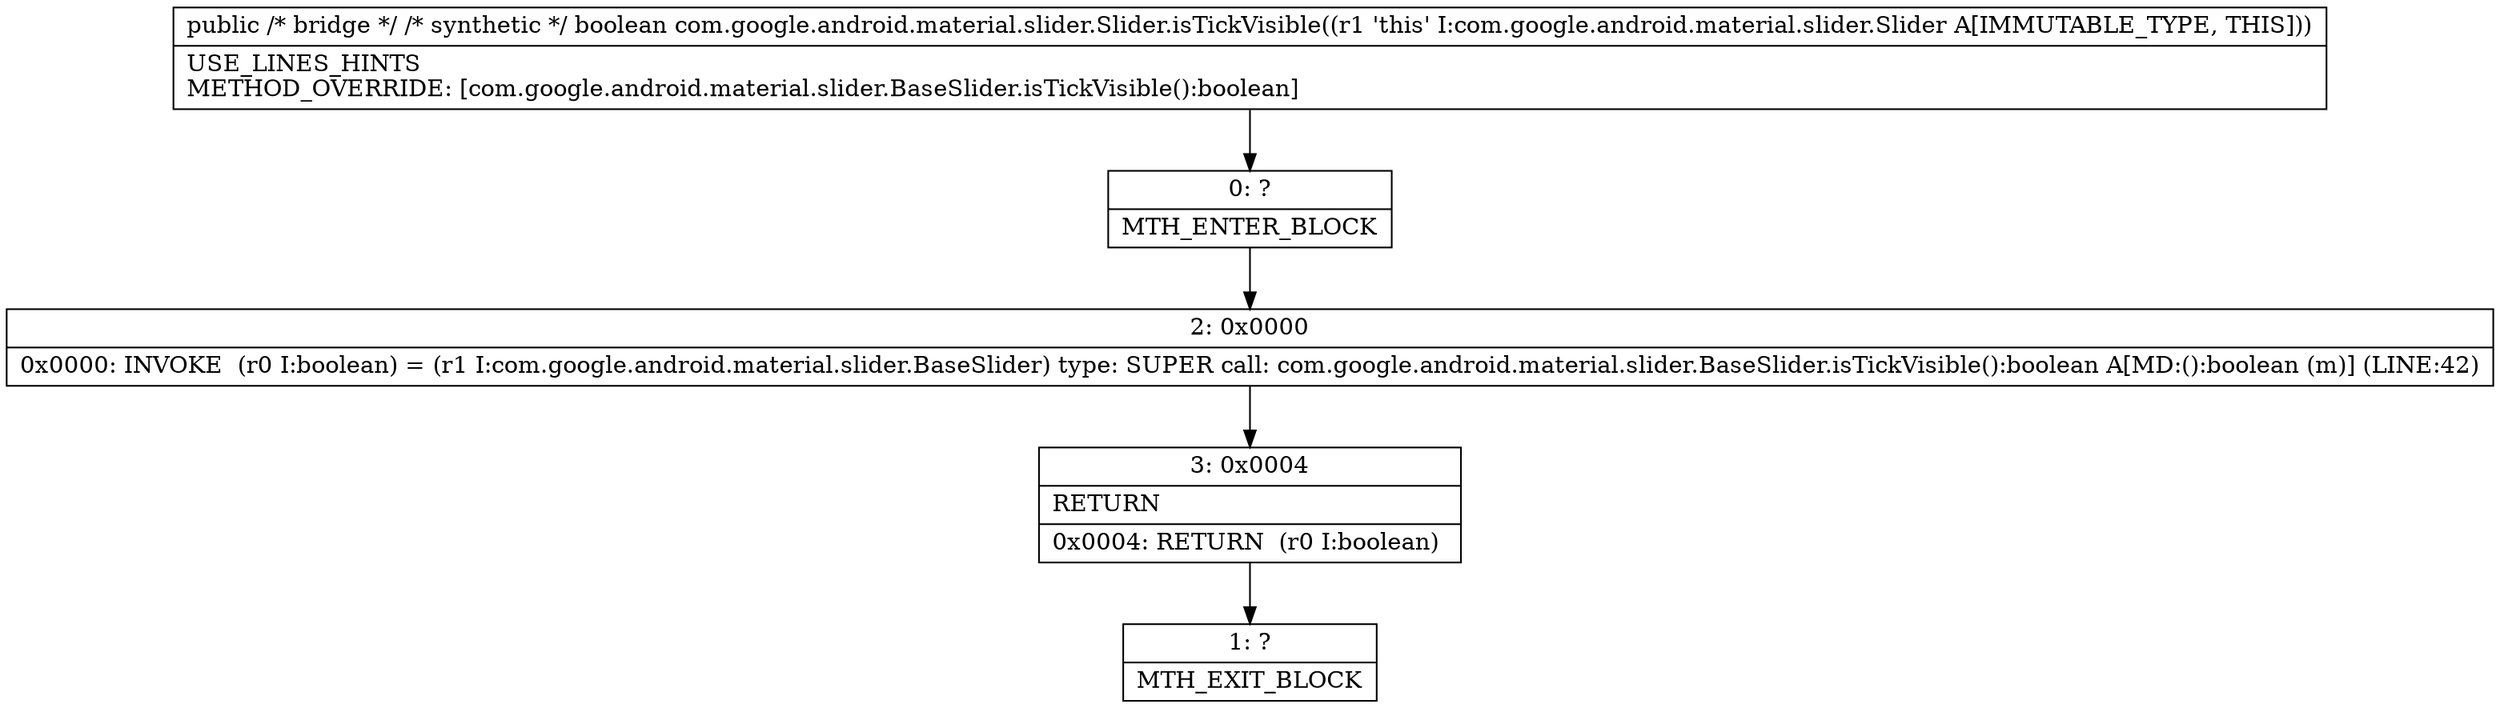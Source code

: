 digraph "CFG forcom.google.android.material.slider.Slider.isTickVisible()Z" {
Node_0 [shape=record,label="{0\:\ ?|MTH_ENTER_BLOCK\l}"];
Node_2 [shape=record,label="{2\:\ 0x0000|0x0000: INVOKE  (r0 I:boolean) = (r1 I:com.google.android.material.slider.BaseSlider) type: SUPER call: com.google.android.material.slider.BaseSlider.isTickVisible():boolean A[MD:():boolean (m)] (LINE:42)\l}"];
Node_3 [shape=record,label="{3\:\ 0x0004|RETURN\l|0x0004: RETURN  (r0 I:boolean) \l}"];
Node_1 [shape=record,label="{1\:\ ?|MTH_EXIT_BLOCK\l}"];
MethodNode[shape=record,label="{public \/* bridge *\/ \/* synthetic *\/ boolean com.google.android.material.slider.Slider.isTickVisible((r1 'this' I:com.google.android.material.slider.Slider A[IMMUTABLE_TYPE, THIS]))  | USE_LINES_HINTS\lMETHOD_OVERRIDE: [com.google.android.material.slider.BaseSlider.isTickVisible():boolean]\l}"];
MethodNode -> Node_0;Node_0 -> Node_2;
Node_2 -> Node_3;
Node_3 -> Node_1;
}


